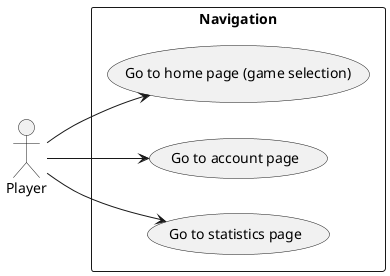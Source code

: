 @startuml use_case_navigation
left to right direction
:Player: as player

rectangle "Navigation" as navigation {
    usecase "Go to home page (game selection)" as home_page
    usecase "Go to account page" as account_page
    usecase "Go to statistics page" as statistics_page
}

player --> home_page
player --> account_page
player --> statistics_page
@enduml
